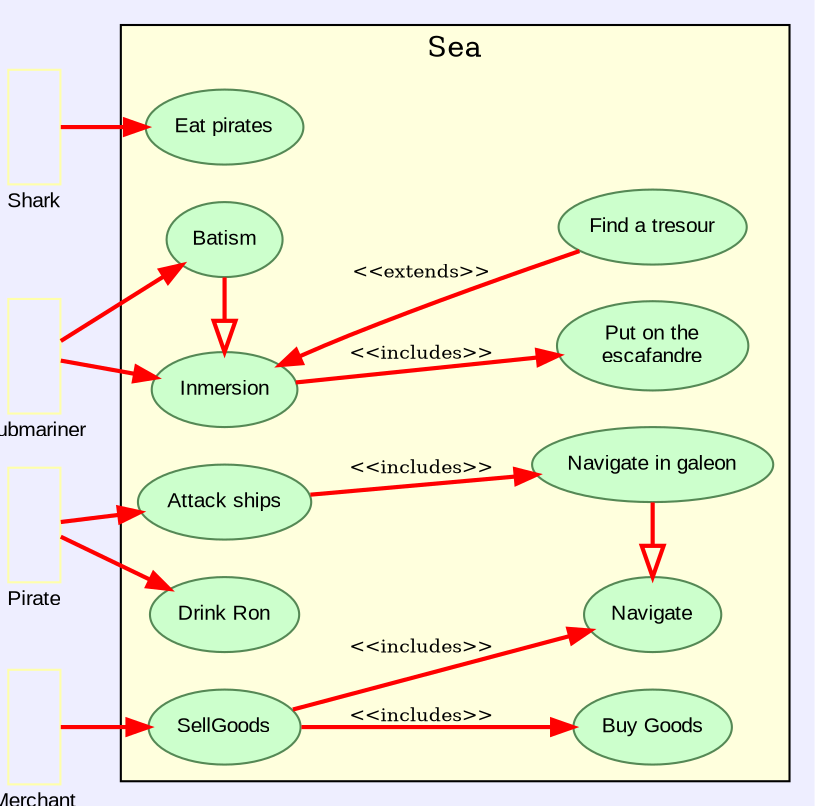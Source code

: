 digraph example {
	rankdir=LR;
	bgcolor="#eeeeff";
	node [fontname=Arial, fontsize=10];
	edge [color=red, style=bold, fontsize=9];

	// Actors
	{
		node [shape=custom, shapefile="Actor.png", 
			width=.352, height=0.77, fixedsize=true, 
			color="#ffffaa", label="\n\n\n\n\n\n\N"]

		Shark
		Submariner
		Pirate
		Merchant
	}

	// System Use Cases
	subgraph clusterSystem
	{
		label="Sea"; // Name your system here
		fillcolor="#ffffdd"; style=filled; color=black; // The system box
		node [shape=ellipse, style=filled, fillcolor="#ccffcc", color="#558855"]

		Batism
		Inmersion
		"Eat pirates" // You can name it with spaces
		// But is better to use a 'label' property to make easier the references
		Tresour [label="Find a tresour"] 
		Attack [label="Attack ships"]
		Escafandrarse [label="Put on the\nescafandre"] // Multiline
		Ron [label="Drink Ron"]
		SellGoods
		Navigate
		GaleonPiloting [label="Navigate in galeon"]
		BuyGoods [label="Buy Goods"]
	}

	// Uses
	Submariner -> Inmersion
	Submariner -> Batism
	Pirate -> Attack
	Pirate -> Ron
	Merchant -> SellGoods
	Shark -> "Eat pirates"

	// Extensions
	{
		edge [label="<<extends>>", dir=back]

		Inmersion -> Tresour
	}

	// Inclusions
	{
		edge [label="<<includes>>"]
	
		Inmersion -> Escafandrarse
		SellGoods -> Navigate
		SellGoods -> BuyGoods
		Attack -> GaleonPiloting
	}

	// Generalizations
	{
		edge [arrowsize=1.5, arrowtail=empty, dir=back, constraint=false]
	
		Inmersion -> Batism
		Navigate -> GaleonPiloting
	}
}

